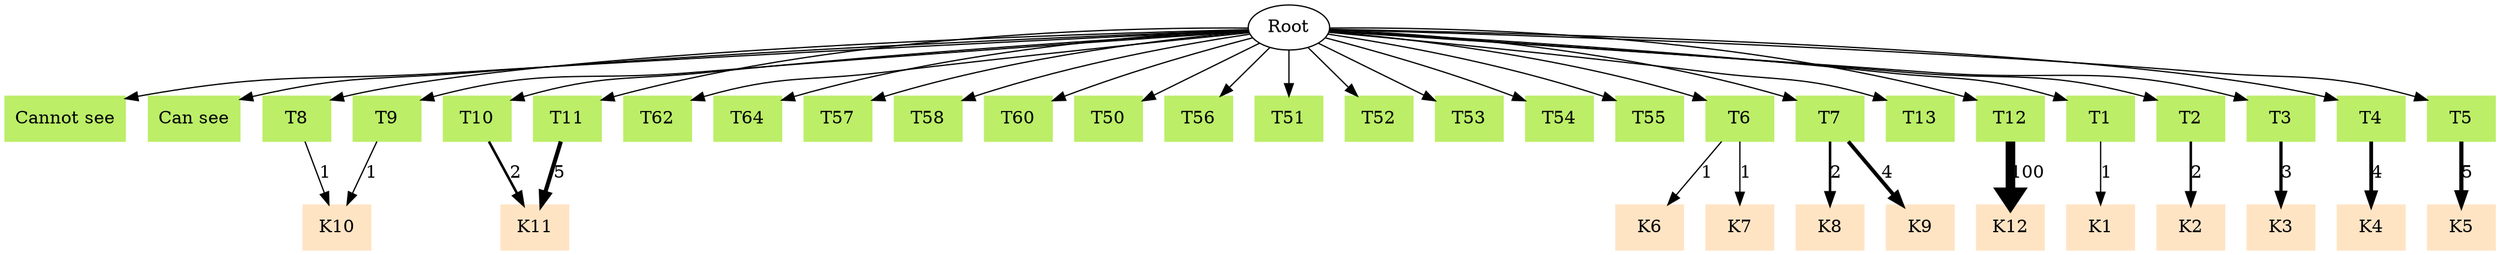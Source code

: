// TC <-> LK
digraph {
	Root
	"Cannot see" [color=darkolivegreen2 shape=box style=filled]
		Root -> "Cannot see"
	"Can see" [color=darkolivegreen2 shape=box style=filled]
		Root -> "Can see"
	T8 [color=darkolivegreen2 shape=box style=filled]
		Root -> T8
	K10 [color=bisque shape=box style=filled]
	T9 [color=darkolivegreen2 shape=box style=filled]
		Root -> T9
	K10 [color=bisque shape=box style=filled]
	T10 [color=darkolivegreen2 shape=box style=filled]
		Root -> T10
	K11 [color=bisque shape=box style=filled]
	K11 [color=bisque shape=box style=filled]
	T11 [color=darkolivegreen2 shape=box style=filled]
		Root -> T11
	K11 [color=bisque shape=box style=filled]
	K11 [color=bisque shape=box style=filled]
	K11 [color=bisque shape=box style=filled]
	K11 [color=bisque shape=box style=filled]
	K11 [color=bisque shape=box style=filled]
	T62 [color=darkolivegreen2 shape=box style=filled]
		Root -> T62
	T64 [color=darkolivegreen2 shape=box style=filled]
		Root -> T64
	T57 [color=darkolivegreen2 shape=box style=filled]
		Root -> T57
	T58 [color=darkolivegreen2 shape=box style=filled]
		Root -> T58
	T60 [color=darkolivegreen2 shape=box style=filled]
		Root -> T60
	T50 [color=darkolivegreen2 shape=box style=filled]
		Root -> T50
	T56 [color=darkolivegreen2 shape=box style=filled]
		Root -> T56
	T51 [color=darkolivegreen2 shape=box style=filled]
		Root -> T51
	T52 [color=darkolivegreen2 shape=box style=filled]
		Root -> T52
	T53 [color=darkolivegreen2 shape=box style=filled]
		Root -> T53
	T54 [color=darkolivegreen2 shape=box style=filled]
		Root -> T54
	T55 [color=darkolivegreen2 shape=box style=filled]
		Root -> T55
	T6 [color=darkolivegreen2 shape=box style=filled]
		Root -> T6
	K6 [color=bisque shape=box style=filled]
	K7 [color=bisque shape=box style=filled]
	T7 [color=darkolivegreen2 shape=box style=filled]
		Root -> T7
	K8 [color=bisque shape=box style=filled]
	K8 [color=bisque shape=box style=filled]
	K9 [color=bisque shape=box style=filled]
	K9 [color=bisque shape=box style=filled]
	K9 [color=bisque shape=box style=filled]
	K9 [color=bisque shape=box style=filled]
	T13 [color=darkolivegreen2 shape=box style=filled]
		Root -> T13
	T12 [color=darkolivegreen2 shape=box style=filled]
		Root -> T12
	K12 [color=bisque shape=box style=filled]
	K12 [color=bisque shape=box style=filled]
	K12 [color=bisque shape=box style=filled]
	K12 [color=bisque shape=box style=filled]
	K12 [color=bisque shape=box style=filled]
	K12 [color=bisque shape=box style=filled]
	K12 [color=bisque shape=box style=filled]
	K12 [color=bisque shape=box style=filled]
	K12 [color=bisque shape=box style=filled]
	K12 [color=bisque shape=box style=filled]
	K12 [color=bisque shape=box style=filled]
	K12 [color=bisque shape=box style=filled]
	K12 [color=bisque shape=box style=filled]
	K12 [color=bisque shape=box style=filled]
	K12 [color=bisque shape=box style=filled]
	K12 [color=bisque shape=box style=filled]
	K12 [color=bisque shape=box style=filled]
	K12 [color=bisque shape=box style=filled]
	K12 [color=bisque shape=box style=filled]
	K12 [color=bisque shape=box style=filled]
	K12 [color=bisque shape=box style=filled]
	K12 [color=bisque shape=box style=filled]
	K12 [color=bisque shape=box style=filled]
	K12 [color=bisque shape=box style=filled]
	K12 [color=bisque shape=box style=filled]
	K12 [color=bisque shape=box style=filled]
	K12 [color=bisque shape=box style=filled]
	K12 [color=bisque shape=box style=filled]
	K12 [color=bisque shape=box style=filled]
	K12 [color=bisque shape=box style=filled]
	K12 [color=bisque shape=box style=filled]
	K12 [color=bisque shape=box style=filled]
	K12 [color=bisque shape=box style=filled]
	K12 [color=bisque shape=box style=filled]
	K12 [color=bisque shape=box style=filled]
	K12 [color=bisque shape=box style=filled]
	K12 [color=bisque shape=box style=filled]
	K12 [color=bisque shape=box style=filled]
	K12 [color=bisque shape=box style=filled]
	K12 [color=bisque shape=box style=filled]
	K12 [color=bisque shape=box style=filled]
	K12 [color=bisque shape=box style=filled]
	K12 [color=bisque shape=box style=filled]
	K12 [color=bisque shape=box style=filled]
	K12 [color=bisque shape=box style=filled]
	K12 [color=bisque shape=box style=filled]
	K12 [color=bisque shape=box style=filled]
	K12 [color=bisque shape=box style=filled]
	K12 [color=bisque shape=box style=filled]
	K12 [color=bisque shape=box style=filled]
	K12 [color=bisque shape=box style=filled]
	K12 [color=bisque shape=box style=filled]
	K12 [color=bisque shape=box style=filled]
	K12 [color=bisque shape=box style=filled]
	K12 [color=bisque shape=box style=filled]
	K12 [color=bisque shape=box style=filled]
	K12 [color=bisque shape=box style=filled]
	K12 [color=bisque shape=box style=filled]
	K12 [color=bisque shape=box style=filled]
	K12 [color=bisque shape=box style=filled]
	K12 [color=bisque shape=box style=filled]
	K12 [color=bisque shape=box style=filled]
	K12 [color=bisque shape=box style=filled]
	K12 [color=bisque shape=box style=filled]
	K12 [color=bisque shape=box style=filled]
	K12 [color=bisque shape=box style=filled]
	K12 [color=bisque shape=box style=filled]
	K12 [color=bisque shape=box style=filled]
	K12 [color=bisque shape=box style=filled]
	K12 [color=bisque shape=box style=filled]
	K12 [color=bisque shape=box style=filled]
	K12 [color=bisque shape=box style=filled]
	K12 [color=bisque shape=box style=filled]
	K12 [color=bisque shape=box style=filled]
	K12 [color=bisque shape=box style=filled]
	K12 [color=bisque shape=box style=filled]
	K12 [color=bisque shape=box style=filled]
	K12 [color=bisque shape=box style=filled]
	K12 [color=bisque shape=box style=filled]
	K12 [color=bisque shape=box style=filled]
	K12 [color=bisque shape=box style=filled]
	K12 [color=bisque shape=box style=filled]
	K12 [color=bisque shape=box style=filled]
	K12 [color=bisque shape=box style=filled]
	K12 [color=bisque shape=box style=filled]
	K12 [color=bisque shape=box style=filled]
	K12 [color=bisque shape=box style=filled]
	K12 [color=bisque shape=box style=filled]
	K12 [color=bisque shape=box style=filled]
	K12 [color=bisque shape=box style=filled]
	K12 [color=bisque shape=box style=filled]
	K12 [color=bisque shape=box style=filled]
	K12 [color=bisque shape=box style=filled]
	K12 [color=bisque shape=box style=filled]
	K12 [color=bisque shape=box style=filled]
	K12 [color=bisque shape=box style=filled]
	K12 [color=bisque shape=box style=filled]
	K12 [color=bisque shape=box style=filled]
	K12 [color=bisque shape=box style=filled]
	K12 [color=bisque shape=box style=filled]
	T1 [color=darkolivegreen2 shape=box style=filled]
		Root -> T1
	K1 [color=bisque shape=box style=filled]
	T2 [color=darkolivegreen2 shape=box style=filled]
		Root -> T2
	K2 [color=bisque shape=box style=filled]
	K2 [color=bisque shape=box style=filled]
	T3 [color=darkolivegreen2 shape=box style=filled]
		Root -> T3
	K3 [color=bisque shape=box style=filled]
	K3 [color=bisque shape=box style=filled]
	K3 [color=bisque shape=box style=filled]
	T4 [color=darkolivegreen2 shape=box style=filled]
		Root -> T4
	K4 [color=bisque shape=box style=filled]
	K4 [color=bisque shape=box style=filled]
	K4 [color=bisque shape=box style=filled]
	K4 [color=bisque shape=box style=filled]
	T5 [color=darkolivegreen2 shape=box style=filled]
		Root -> T5
	K5 [color=bisque shape=box style=filled]
	K5 [color=bisque shape=box style=filled]
	K5 [color=bisque shape=box style=filled]
	K5 [color=bisque shape=box style=filled]
	K5 [color=bisque shape=box style=filled]
		T7 -> K9 [label=4 penwidth=3.0]
		T9 -> K10 [label=1 penwidth=1.0]
		T7 -> K8 [label=2 penwidth=2.0]
		T6 -> K6 [label=1 penwidth=1.0]
		T11 -> K11 [label=5 penwidth=3.32192809489]
		T3 -> K3 [label=3 penwidth=2.58496250072]
		T6 -> K7 [label=1 penwidth=1.0]
		T8 -> K10 [label=1 penwidth=1.0]
		T2 -> K2 [label=2 penwidth=2.0]
		T5 -> K5 [label=5 penwidth=3.32192809489]
		T1 -> K1 [label=1 penwidth=1.0]
		T10 -> K11 [label=2 penwidth=2.0]
		T4 -> K4 [label=4 penwidth=3.0]
		T12 -> K12 [label=100 penwidth=7.64385618977]
}